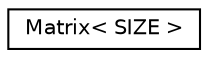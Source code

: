 digraph "Graphical Class Hierarchy"
{
 // LATEX_PDF_SIZE
  edge [fontname="Helvetica",fontsize="10",labelfontname="Helvetica",labelfontsize="10"];
  node [fontname="Helvetica",fontsize="10",shape=record];
  rankdir="LR";
  Node0 [label="Matrix\< SIZE \>",height=0.2,width=0.4,color="black", fillcolor="white", style="filled",URL="$class_matrix.html",tooltip=" "];
}
